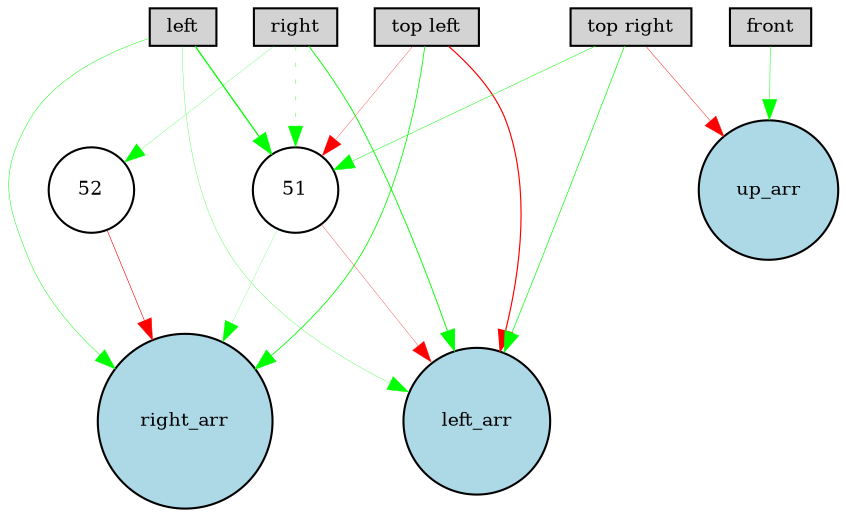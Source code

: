 digraph {
	node [fontsize=9 height=0.2 shape=circle width=0.2]
	left [fillcolor=lightgray shape=box style=filled]
	right [fillcolor=lightgray shape=box style=filled]
	"top left" [fillcolor=lightgray shape=box style=filled]
	"top right" [fillcolor=lightgray shape=box style=filled]
	front [fillcolor=lightgray shape=box style=filled]
	left_arr [fillcolor=lightblue style=filled]
	up_arr [fillcolor=lightblue style=filled]
	right_arr [fillcolor=lightblue style=filled]
	51 [fillcolor=white style=filled]
	52 [fillcolor=white style=filled]
	"top left" -> right_arr [color=green penwidth=0.40064218667121687 style=solid]
	"top left" -> 51 [color=red penwidth=0.14363670800478306 style=solid]
	"top right" -> left_arr [color=green penwidth=0.32720767168977455 style=solid]
	52 -> right_arr [color=red penwidth=0.28976351004875434 style=solid]
	"top right" -> 51 [color=green penwidth=0.23688257205359017 style=solid]
	right -> 51 [color=green penwidth=0.17692461934693587 style=dotted]
	left -> left_arr [color=green penwidth=0.13959649303870297 style=solid]
	"top left" -> left_arr [color=red penwidth=0.5634074363069683 style=solid]
	right -> 52 [color=green penwidth=0.11705977850453998 style=solid]
	front -> up_arr [color=green penwidth=0.23117389331454358 style=solid]
	51 -> right_arr [color=green penwidth=0.10068754134736896 style=solid]
	51 -> left_arr [color=red penwidth=0.14309341898204403 style=solid]
	right -> left_arr [color=green penwidth=0.44108814699864685 style=solid]
	left -> right_arr [color=green penwidth=0.2280979578248498 style=solid]
	left -> 51 [color=green penwidth=0.6186364923902229 style=solid]
	"top right" -> up_arr [color=red penwidth=0.21019300672683622 style=solid]
}
